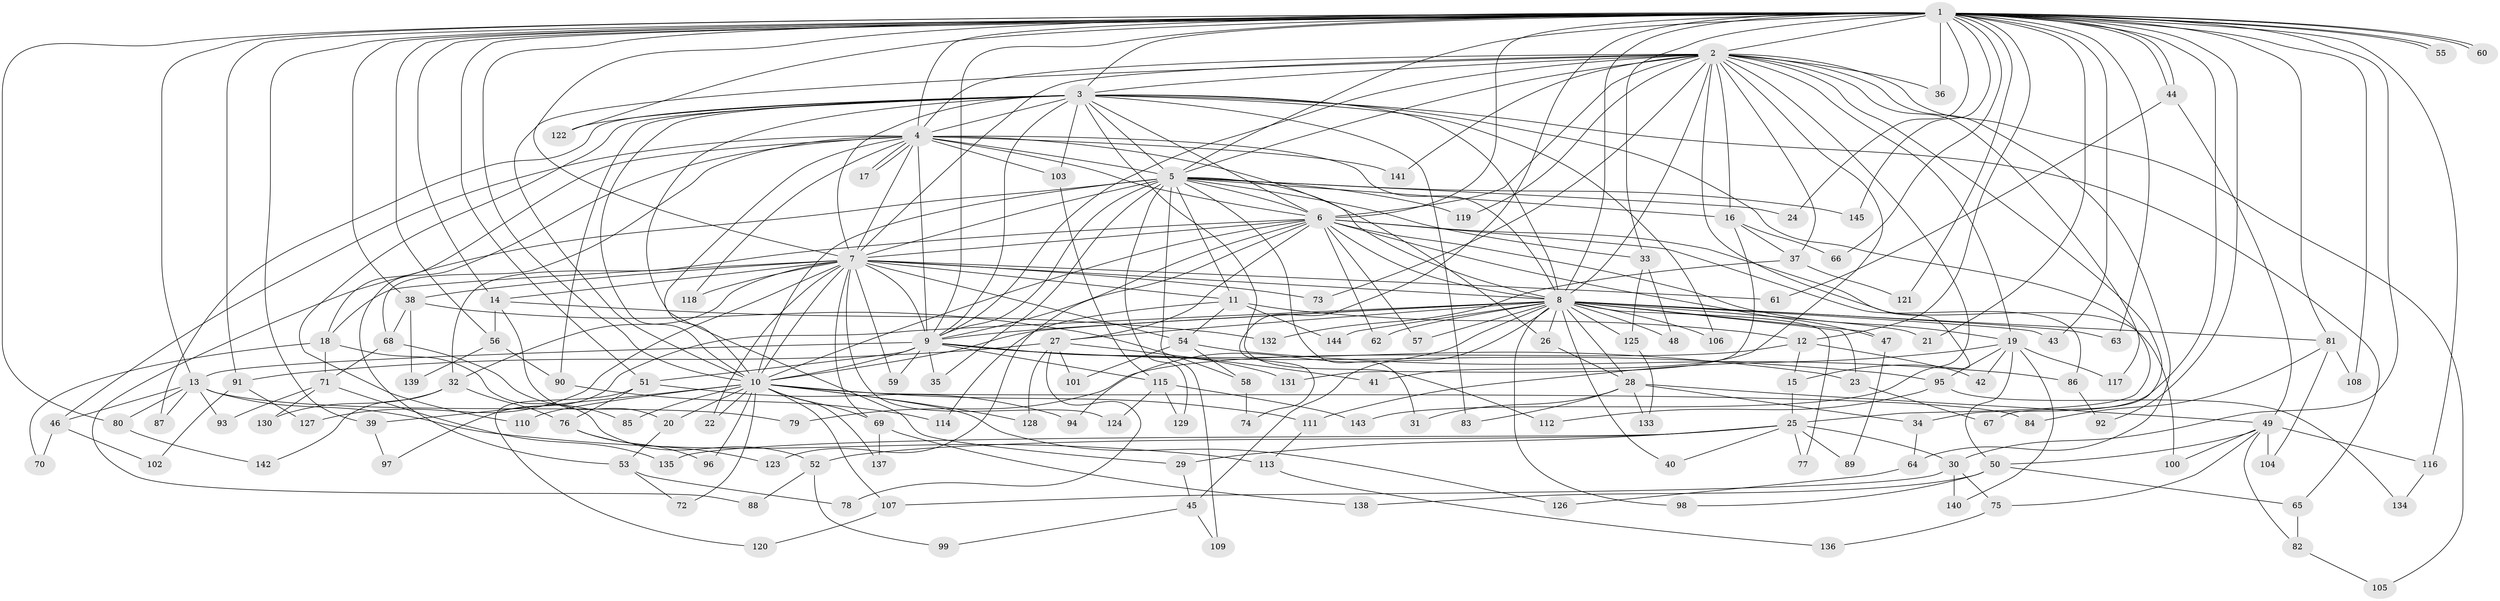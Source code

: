 // Generated by graph-tools (version 1.1) at 2025/44/03/09/25 04:44:50]
// undirected, 145 vertices, 315 edges
graph export_dot {
graph [start="1"]
  node [color=gray90,style=filled];
  1;
  2;
  3;
  4;
  5;
  6;
  7;
  8;
  9;
  10;
  11;
  12;
  13;
  14;
  15;
  16;
  17;
  18;
  19;
  20;
  21;
  22;
  23;
  24;
  25;
  26;
  27;
  28;
  29;
  30;
  31;
  32;
  33;
  34;
  35;
  36;
  37;
  38;
  39;
  40;
  41;
  42;
  43;
  44;
  45;
  46;
  47;
  48;
  49;
  50;
  51;
  52;
  53;
  54;
  55;
  56;
  57;
  58;
  59;
  60;
  61;
  62;
  63;
  64;
  65;
  66;
  67;
  68;
  69;
  70;
  71;
  72;
  73;
  74;
  75;
  76;
  77;
  78;
  79;
  80;
  81;
  82;
  83;
  84;
  85;
  86;
  87;
  88;
  89;
  90;
  91;
  92;
  93;
  94;
  95;
  96;
  97;
  98;
  99;
  100;
  101;
  102;
  103;
  104;
  105;
  106;
  107;
  108;
  109;
  110;
  111;
  112;
  113;
  114;
  115;
  116;
  117;
  118;
  119;
  120;
  121;
  122;
  123;
  124;
  125;
  126;
  127;
  128;
  129;
  130;
  131;
  132;
  133;
  134;
  135;
  136;
  137;
  138;
  139;
  140;
  141;
  142;
  143;
  144;
  145;
  1 -- 2;
  1 -- 3;
  1 -- 4;
  1 -- 5;
  1 -- 6;
  1 -- 7;
  1 -- 8;
  1 -- 9;
  1 -- 10;
  1 -- 12;
  1 -- 13;
  1 -- 14;
  1 -- 21;
  1 -- 24;
  1 -- 30;
  1 -- 33;
  1 -- 34;
  1 -- 36;
  1 -- 38;
  1 -- 39;
  1 -- 43;
  1 -- 44;
  1 -- 44;
  1 -- 51;
  1 -- 55;
  1 -- 55;
  1 -- 56;
  1 -- 60;
  1 -- 60;
  1 -- 63;
  1 -- 66;
  1 -- 74;
  1 -- 80;
  1 -- 81;
  1 -- 91;
  1 -- 92;
  1 -- 108;
  1 -- 116;
  1 -- 121;
  1 -- 122;
  1 -- 145;
  2 -- 3;
  2 -- 4;
  2 -- 5;
  2 -- 6;
  2 -- 7;
  2 -- 8;
  2 -- 9;
  2 -- 10;
  2 -- 15;
  2 -- 16;
  2 -- 19;
  2 -- 36;
  2 -- 37;
  2 -- 41;
  2 -- 64;
  2 -- 67;
  2 -- 73;
  2 -- 105;
  2 -- 117;
  2 -- 119;
  2 -- 141;
  2 -- 143;
  3 -- 4;
  3 -- 5;
  3 -- 6;
  3 -- 7;
  3 -- 8;
  3 -- 9;
  3 -- 10;
  3 -- 25;
  3 -- 29;
  3 -- 65;
  3 -- 83;
  3 -- 87;
  3 -- 90;
  3 -- 103;
  3 -- 106;
  3 -- 110;
  3 -- 112;
  3 -- 122;
  4 -- 5;
  4 -- 6;
  4 -- 7;
  4 -- 8;
  4 -- 9;
  4 -- 10;
  4 -- 17;
  4 -- 17;
  4 -- 18;
  4 -- 26;
  4 -- 46;
  4 -- 53;
  4 -- 68;
  4 -- 103;
  4 -- 118;
  4 -- 141;
  5 -- 6;
  5 -- 7;
  5 -- 8;
  5 -- 9;
  5 -- 10;
  5 -- 11;
  5 -- 16;
  5 -- 24;
  5 -- 31;
  5 -- 33;
  5 -- 35;
  5 -- 88;
  5 -- 109;
  5 -- 119;
  5 -- 129;
  5 -- 145;
  6 -- 7;
  6 -- 8;
  6 -- 9;
  6 -- 10;
  6 -- 19;
  6 -- 27;
  6 -- 32;
  6 -- 47;
  6 -- 57;
  6 -- 62;
  6 -- 86;
  6 -- 100;
  6 -- 123;
  7 -- 8;
  7 -- 9;
  7 -- 10;
  7 -- 11;
  7 -- 14;
  7 -- 18;
  7 -- 22;
  7 -- 32;
  7 -- 38;
  7 -- 54;
  7 -- 59;
  7 -- 61;
  7 -- 69;
  7 -- 73;
  7 -- 118;
  7 -- 124;
  7 -- 127;
  8 -- 9;
  8 -- 10;
  8 -- 21;
  8 -- 23;
  8 -- 26;
  8 -- 27;
  8 -- 28;
  8 -- 40;
  8 -- 43;
  8 -- 45;
  8 -- 47;
  8 -- 48;
  8 -- 57;
  8 -- 62;
  8 -- 63;
  8 -- 77;
  8 -- 81;
  8 -- 94;
  8 -- 97;
  8 -- 98;
  8 -- 106;
  8 -- 125;
  8 -- 144;
  9 -- 10;
  9 -- 13;
  9 -- 23;
  9 -- 35;
  9 -- 51;
  9 -- 59;
  9 -- 95;
  9 -- 115;
  9 -- 131;
  10 -- 20;
  10 -- 22;
  10 -- 39;
  10 -- 69;
  10 -- 72;
  10 -- 84;
  10 -- 85;
  10 -- 96;
  10 -- 107;
  10 -- 110;
  10 -- 111;
  10 -- 126;
  10 -- 128;
  10 -- 137;
  11 -- 12;
  11 -- 54;
  11 -- 114;
  11 -- 144;
  12 -- 15;
  12 -- 42;
  12 -- 79;
  13 -- 46;
  13 -- 79;
  13 -- 80;
  13 -- 87;
  13 -- 93;
  13 -- 113;
  14 -- 20;
  14 -- 56;
  14 -- 132;
  15 -- 25;
  16 -- 37;
  16 -- 66;
  16 -- 131;
  18 -- 52;
  18 -- 70;
  18 -- 71;
  19 -- 42;
  19 -- 50;
  19 -- 95;
  19 -- 111;
  19 -- 117;
  19 -- 140;
  20 -- 53;
  23 -- 67;
  25 -- 29;
  25 -- 30;
  25 -- 40;
  25 -- 52;
  25 -- 77;
  25 -- 89;
  25 -- 135;
  26 -- 28;
  27 -- 41;
  27 -- 78;
  27 -- 91;
  27 -- 101;
  27 -- 128;
  28 -- 31;
  28 -- 34;
  28 -- 49;
  28 -- 83;
  28 -- 133;
  29 -- 45;
  30 -- 75;
  30 -- 107;
  30 -- 140;
  32 -- 76;
  32 -- 130;
  32 -- 142;
  33 -- 48;
  33 -- 125;
  34 -- 64;
  37 -- 121;
  37 -- 132;
  38 -- 58;
  38 -- 68;
  38 -- 139;
  39 -- 97;
  44 -- 49;
  44 -- 61;
  45 -- 99;
  45 -- 109;
  46 -- 70;
  46 -- 102;
  47 -- 89;
  49 -- 50;
  49 -- 75;
  49 -- 82;
  49 -- 100;
  49 -- 104;
  49 -- 116;
  50 -- 65;
  50 -- 98;
  50 -- 138;
  51 -- 76;
  51 -- 94;
  51 -- 120;
  52 -- 88;
  52 -- 99;
  53 -- 72;
  53 -- 78;
  54 -- 58;
  54 -- 86;
  54 -- 101;
  56 -- 90;
  56 -- 139;
  58 -- 74;
  64 -- 126;
  65 -- 82;
  68 -- 71;
  68 -- 85;
  69 -- 137;
  69 -- 138;
  71 -- 93;
  71 -- 130;
  71 -- 135;
  75 -- 136;
  76 -- 96;
  76 -- 123;
  80 -- 142;
  81 -- 84;
  81 -- 104;
  81 -- 108;
  82 -- 105;
  86 -- 92;
  90 -- 114;
  91 -- 102;
  91 -- 127;
  95 -- 112;
  95 -- 134;
  103 -- 115;
  107 -- 120;
  111 -- 113;
  113 -- 136;
  115 -- 124;
  115 -- 129;
  115 -- 143;
  116 -- 134;
  125 -- 133;
}
